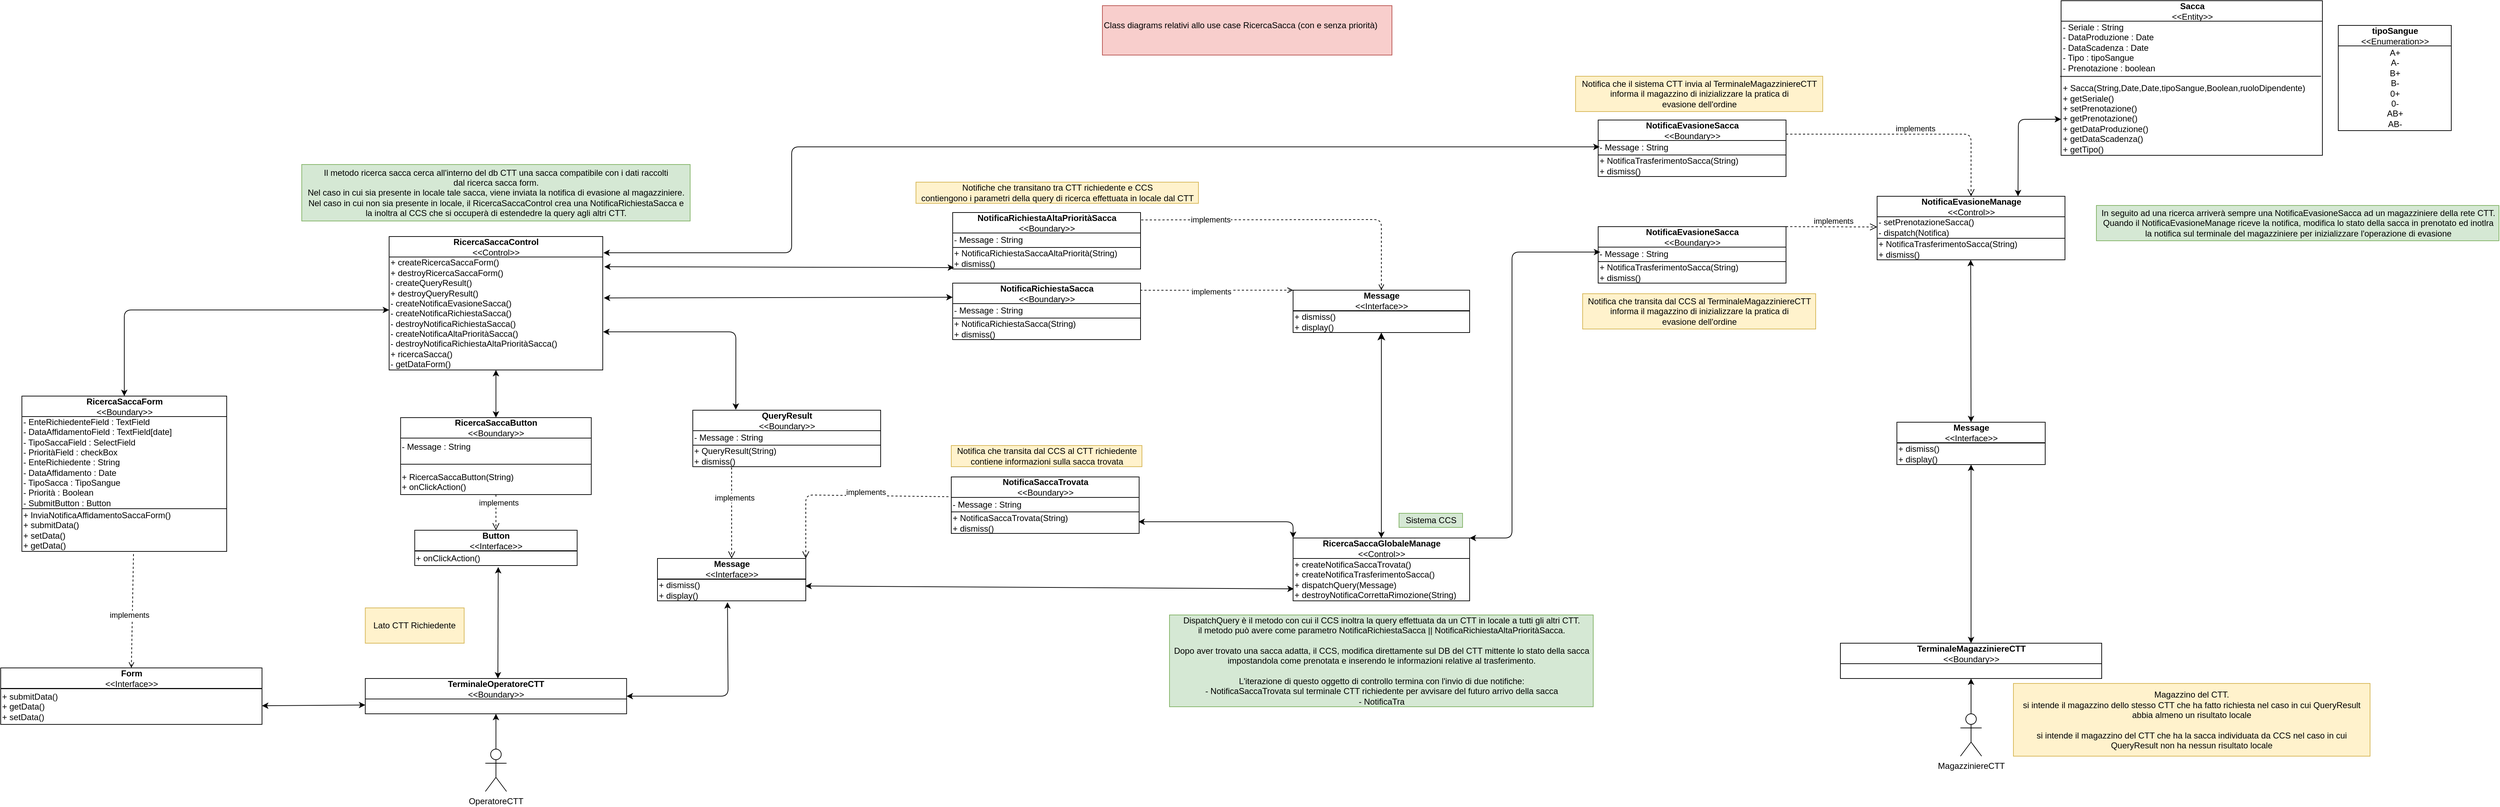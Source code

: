 <mxfile version="14.5.1" type="device"><diagram id="e_dbXlc_lvqXinsL1917" name="Page-1"><mxGraphModel dx="2012" dy="-451" grid="1" gridSize="10" guides="1" tooltips="1" connect="1" arrows="1" fold="1" page="1" pageScale="1" pageWidth="827" pageHeight="1169" math="0" shadow="0"><root><mxCell id="0"/><mxCell id="1" parent="0"/><mxCell id="uByaKe2yQN0I9bb7fZpA-125" value="RicercaSaccaForm&lt;br&gt;&lt;span style=&quot;font-weight: 400&quot;&gt;&amp;lt;&amp;lt;Boundary&amp;gt;&amp;gt;&lt;/span&gt;" style="swimlane;fontStyle=1;align=center;verticalAlign=middle;childLayout=stackLayout;horizontal=1;startSize=29;horizontalStack=0;resizeParent=1;resizeParentMax=0;resizeLast=0;collapsible=0;marginBottom=0;html=1;" parent="1" vertex="1"><mxGeometry x="-190" y="1753" width="290" height="220" as="geometry"/></mxCell><mxCell id="uByaKe2yQN0I9bb7fZpA-126" value="&lt;span&gt;- EnteRichiedenteField : TextField&lt;/span&gt;&lt;br&gt;&lt;div&gt;- DataAffidamentoField : TextField[date]&lt;/div&gt;&lt;div&gt;- TipoSaccaField : SelectField&lt;br&gt;&lt;/div&gt;&lt;div&gt;- PrioritàField : checkBox&lt;/div&gt;&lt;div&gt;- EnteRichiedente : String&lt;br&gt;&lt;div&gt;- DataAffidamento : Date&lt;/div&gt;&lt;div&gt;- TipoSacca : TipoSangue&lt;/div&gt;&lt;/div&gt;&lt;div&gt;- Priorità : Boolean&lt;/div&gt;&lt;div&gt;- SubmitButton : Button&lt;/div&gt;" style="text;html=1;align=left;verticalAlign=middle;resizable=0;points=[];autosize=1;" parent="uByaKe2yQN0I9bb7fZpA-125" vertex="1"><mxGeometry y="29" width="290" height="130" as="geometry"/></mxCell><mxCell id="uByaKe2yQN0I9bb7fZpA-127" value="" style="line;strokeWidth=1;fillColor=none;align=left;verticalAlign=middle;spacingTop=-1;spacingLeft=3;spacingRight=3;rotatable=0;labelPosition=right;points=[];portConstraint=eastwest;" parent="uByaKe2yQN0I9bb7fZpA-125" vertex="1"><mxGeometry y="159" width="290" height="1" as="geometry"/></mxCell><mxCell id="uByaKe2yQN0I9bb7fZpA-128" value="&lt;div&gt;+&amp;nbsp;&lt;span style=&quot;text-align: center&quot;&gt;InviaNotificaAffidamentoSaccaForm(&lt;/span&gt;&lt;span&gt;)&lt;/span&gt;&lt;/div&gt;&lt;div&gt;&lt;span&gt;+ submitData()&lt;/span&gt;&lt;/div&gt;&lt;div&gt;&lt;span&gt;+ setData()&lt;/span&gt;&lt;/div&gt;&lt;div&gt;&lt;span&gt;+ getData()&lt;/span&gt;&lt;/div&gt;" style="text;html=1;align=left;verticalAlign=middle;resizable=0;points=[];autosize=1;" parent="uByaKe2yQN0I9bb7fZpA-125" vertex="1"><mxGeometry y="160" width="290" height="60" as="geometry"/></mxCell><mxCell id="uByaKe2yQN0I9bb7fZpA-129" value="TerminaleOperatoreCTT&lt;br&gt;&lt;span style=&quot;font-weight: 400&quot;&gt;&amp;lt;&amp;lt;Boundary&amp;gt;&amp;gt;&lt;/span&gt;" style="swimlane;fontStyle=1;align=center;verticalAlign=middle;childLayout=stackLayout;horizontal=1;startSize=29;horizontalStack=0;resizeParent=1;resizeParentMax=0;resizeLast=0;collapsible=0;marginBottom=0;html=1;" parent="1" vertex="1"><mxGeometry x="296.25" y="2153" width="370" height="50" as="geometry"/></mxCell><mxCell id="uByaKe2yQN0I9bb7fZpA-130" value="NotificaRichiestaSacca&lt;br&gt;&lt;span style=&quot;font-weight: 400&quot;&gt;&amp;lt;&amp;lt;Boundary&amp;gt;&amp;gt;&lt;/span&gt;" style="swimlane;fontStyle=1;align=center;verticalAlign=middle;childLayout=stackLayout;horizontal=1;startSize=29;horizontalStack=0;resizeParent=1;resizeParentMax=0;resizeLast=0;collapsible=0;marginBottom=0;html=1;" parent="1" vertex="1"><mxGeometry x="1128" y="1593" width="266" height="80" as="geometry"/></mxCell><mxCell id="uByaKe2yQN0I9bb7fZpA-131" value="- Message : String" style="text;html=1;align=left;verticalAlign=middle;resizable=0;points=[];autosize=1;" parent="uByaKe2yQN0I9bb7fZpA-130" vertex="1"><mxGeometry y="29" width="266" height="20" as="geometry"/></mxCell><mxCell id="uByaKe2yQN0I9bb7fZpA-132" value="" style="line;strokeWidth=1;fillColor=none;align=left;verticalAlign=middle;spacingTop=-1;spacingLeft=3;spacingRight=3;rotatable=0;labelPosition=right;points=[];portConstraint=eastwest;" parent="uByaKe2yQN0I9bb7fZpA-130" vertex="1"><mxGeometry y="49" width="266" height="1" as="geometry"/></mxCell><mxCell id="uByaKe2yQN0I9bb7fZpA-133" value="+ NotificaRichiestaSacca(String)&lt;br&gt;+ dismiss()" style="text;html=1;align=left;verticalAlign=middle;resizable=0;points=[];autosize=1;" parent="uByaKe2yQN0I9bb7fZpA-130" vertex="1"><mxGeometry y="50" width="266" height="30" as="geometry"/></mxCell><mxCell id="uByaKe2yQN0I9bb7fZpA-134" style="edgeStyle=orthogonalEdgeStyle;rounded=0;orthogonalLoop=1;jettySize=auto;html=1;entryX=0.5;entryY=1;entryDx=0;entryDy=0;" parent="1" source="uByaKe2yQN0I9bb7fZpA-152" target="uByaKe2yQN0I9bb7fZpA-129" edge="1"><mxGeometry relative="1" as="geometry"><mxPoint x="815.0" y="2052" as="sourcePoint"/><mxPoint x="815" y="2102" as="targetPoint"/></mxGeometry></mxCell><mxCell id="uByaKe2yQN0I9bb7fZpA-136" value="" style="endArrow=classic;html=1;startArrow=classic;startFill=1;entryX=0.5;entryY=0;entryDx=0;entryDy=0;" parent="1" target="uByaKe2yQN0I9bb7fZpA-125" edge="1"><mxGeometry width="50" height="50" relative="1" as="geometry"><mxPoint x="330" y="1631" as="sourcePoint"/><mxPoint x="-355" y="1766" as="targetPoint"/><Array as="points"><mxPoint x="-45" y="1631"/></Array></mxGeometry></mxCell><mxCell id="uByaKe2yQN0I9bb7fZpA-137" value="" style="endArrow=classic;startArrow=classic;html=1;entryX=0.514;entryY=1.107;entryDx=0;entryDy=0;entryPerimeter=0;" parent="1" target="uByaKe2yQN0I9bb7fZpA-141" edge="1"><mxGeometry width="50" height="50" relative="1" as="geometry"><mxPoint x="484" y="2153" as="sourcePoint"/><mxPoint x="1180" y="1782" as="targetPoint"/></mxGeometry></mxCell><mxCell id="uByaKe2yQN0I9bb7fZpA-138" value="" style="endArrow=classic;startArrow=classic;html=1;exitX=0;exitY=0.75;exitDx=0;exitDy=0;" parent="1" source="uByaKe2yQN0I9bb7fZpA-129" target="uByaKe2yQN0I9bb7fZpA-144" edge="1"><mxGeometry width="50" height="50" relative="1" as="geometry"><mxPoint x="284" y="2178.41" as="sourcePoint"/><mxPoint x="164" y="2177.41" as="targetPoint"/></mxGeometry></mxCell><mxCell id="uByaKe2yQN0I9bb7fZpA-139" value="Button&lt;br&gt;&lt;span style=&quot;font-weight: 400&quot;&gt;&amp;lt;&amp;lt;Interface&amp;gt;&amp;gt;&lt;/span&gt;" style="swimlane;fontStyle=1;align=center;verticalAlign=middle;childLayout=stackLayout;horizontal=1;startSize=29;horizontalStack=0;resizeParent=1;resizeParentMax=0;resizeLast=0;collapsible=0;marginBottom=0;html=1;" parent="1" vertex="1"><mxGeometry x="366.25" y="1943" width="230" height="50" as="geometry"/></mxCell><mxCell id="uByaKe2yQN0I9bb7fZpA-140" value="" style="line;strokeWidth=1;fillColor=none;align=left;verticalAlign=middle;spacingTop=-1;spacingLeft=3;spacingRight=3;rotatable=0;labelPosition=right;points=[];portConstraint=eastwest;" parent="uByaKe2yQN0I9bb7fZpA-139" vertex="1"><mxGeometry y="29" width="230" height="1" as="geometry"/></mxCell><mxCell id="uByaKe2yQN0I9bb7fZpA-141" value="+ onClickAction()" style="text;html=1;align=left;verticalAlign=middle;resizable=0;points=[];autosize=1;" parent="uByaKe2yQN0I9bb7fZpA-139" vertex="1"><mxGeometry y="30" width="230" height="20" as="geometry"/></mxCell><mxCell id="uByaKe2yQN0I9bb7fZpA-142" value="Form&lt;br&gt;&lt;span style=&quot;font-weight: 400&quot;&gt;&amp;lt;&amp;lt;Interface&amp;gt;&amp;gt;&lt;/span&gt;" style="swimlane;fontStyle=1;align=center;verticalAlign=middle;childLayout=stackLayout;horizontal=1;startSize=29;horizontalStack=0;resizeParent=1;resizeParentMax=0;resizeLast=0;collapsible=0;marginBottom=0;html=1;" parent="1" vertex="1"><mxGeometry x="-220" y="2138" width="370" height="80" as="geometry"/></mxCell><mxCell id="uByaKe2yQN0I9bb7fZpA-143" value="" style="line;strokeWidth=1;fillColor=none;align=left;verticalAlign=middle;spacingTop=-1;spacingLeft=3;spacingRight=3;rotatable=0;labelPosition=right;points=[];portConstraint=eastwest;" parent="uByaKe2yQN0I9bb7fZpA-142" vertex="1"><mxGeometry y="29" width="370" height="1" as="geometry"/></mxCell><mxCell id="uByaKe2yQN0I9bb7fZpA-144" value="+ submitData()&lt;br&gt;+ getData()&lt;br&gt;+ setData()" style="text;html=1;align=left;verticalAlign=middle;resizable=0;points=[];autosize=1;" parent="uByaKe2yQN0I9bb7fZpA-142" vertex="1"><mxGeometry y="30" width="370" height="50" as="geometry"/></mxCell><mxCell id="uByaKe2yQN0I9bb7fZpA-145" value="implements" style="html=1;verticalAlign=bottom;endArrow=none;dashed=1;endSize=8;exitX=0.5;exitY=0;exitDx=0;exitDy=0;entryX=0.545;entryY=1.038;entryDx=0;entryDy=0;entryPerimeter=0;endFill=0;startArrow=open;startFill=0;" parent="1" source="uByaKe2yQN0I9bb7fZpA-142" target="uByaKe2yQN0I9bb7fZpA-128" edge="1"><mxGeometry x="-0.198" y="4" relative="1" as="geometry"><mxPoint x="307.6" y="1812" as="sourcePoint"/><mxPoint x="290" y="1709.5" as="targetPoint"/><mxPoint as="offset"/></mxGeometry></mxCell><mxCell id="uByaKe2yQN0I9bb7fZpA-146" value="Class diagrams relativi allo use case RicercaSacca (con e senza priorità)&lt;br&gt;&amp;nbsp;" style="text;html=1;strokeColor=#b85450;fillColor=#f8cecc;align=left;verticalAlign=middle;whiteSpace=wrap;rounded=0;" parent="1" vertex="1"><mxGeometry x="1340" y="1200" width="410" height="70" as="geometry"/></mxCell><mxCell id="uByaKe2yQN0I9bb7fZpA-152" value="OperatoreCTT" style="shape=umlActor;verticalLabelPosition=bottom;verticalAlign=top;html=1;outlineConnect=0;" parent="1" vertex="1"><mxGeometry x="466.25" y="2253" width="30" height="60" as="geometry"/></mxCell><mxCell id="uByaKe2yQN0I9bb7fZpA-156" value="RicercaSaccaControl&lt;br&gt;&lt;span style=&quot;font-weight: 400&quot;&gt;&amp;lt;&amp;lt;Control&amp;gt;&amp;gt;&lt;/span&gt;" style="swimlane;fontStyle=1;align=center;verticalAlign=middle;childLayout=stackLayout;horizontal=1;startSize=29;horizontalStack=0;resizeParent=1;resizeParentMax=0;resizeLast=0;collapsible=0;marginBottom=0;html=1;" parent="1" vertex="1"><mxGeometry x="330" y="1527" width="302.5" height="189" as="geometry"/></mxCell><mxCell id="uByaKe2yQN0I9bb7fZpA-157" value="+ createRicercaSaccaForm()&lt;br&gt;+ destroyRicercaSaccaForm()&lt;br&gt;- createQueryResult()&lt;br&gt;+ destroyQueryResult()&lt;br&gt;- createNotificaEvasioneSacca()&lt;br&gt;- createNotificaRichiestaSacca()&lt;br&gt;- destroyNotificaRichiestaSacca()&lt;br&gt;- createNotificaAltaPrioritàSacca()&lt;br&gt;- destroyNotificaRichiestaAltaPrioritàSacca()&lt;br&gt;+ ricercaSacca()&lt;br&gt;- getDataForm()" style="text;html=1;align=left;verticalAlign=middle;resizable=0;points=[];autosize=1;" parent="uByaKe2yQN0I9bb7fZpA-156" vertex="1"><mxGeometry y="29" width="302.5" height="160" as="geometry"/></mxCell><mxCell id="uByaKe2yQN0I9bb7fZpA-158" value="" style="endArrow=classic;html=1;startArrow=classic;startFill=1;entryX=0;entryY=0.25;entryDx=0;entryDy=0;" parent="1" target="uByaKe2yQN0I9bb7fZpA-130" edge="1"><mxGeometry width="50" height="50" relative="1" as="geometry"><mxPoint x="634" y="1614" as="sourcePoint"/><mxPoint x="1300" y="1558" as="targetPoint"/><Array as="points"/></mxGeometry></mxCell><mxCell id="uByaKe2yQN0I9bb7fZpA-160" value="RicercaSaccaGlobaleManage&lt;br&gt;&lt;span style=&quot;font-weight: 400&quot;&gt;&amp;lt;&amp;lt;Control&amp;gt;&amp;gt;&lt;/span&gt;" style="swimlane;fontStyle=1;align=center;verticalAlign=middle;childLayout=stackLayout;horizontal=1;startSize=29;horizontalStack=0;resizeParent=1;resizeParentMax=0;resizeLast=0;collapsible=0;marginBottom=0;html=1;" parent="1" vertex="1"><mxGeometry x="1610" y="1954" width="250" height="89" as="geometry"/></mxCell><mxCell id="uByaKe2yQN0I9bb7fZpA-161" value="+ createNotificaSaccaTrovata()&lt;br&gt;+ createNotificaTrasferimentoSacca()&lt;br&gt;+ dispatchQuery(Message)&lt;br&gt;+ destroyNotificaCorrettaRimozione(String)" style="text;html=1;align=left;verticalAlign=middle;resizable=0;points=[];autosize=1;" parent="uByaKe2yQN0I9bb7fZpA-160" vertex="1"><mxGeometry y="29" width="250" height="60" as="geometry"/></mxCell><mxCell id="uByaKe2yQN0I9bb7fZpA-166" value="TerminaleMagazziniereCTT&lt;br&gt;&lt;span style=&quot;font-weight: 400&quot;&gt;&amp;lt;&amp;lt;Boundary&amp;gt;&amp;gt;&lt;/span&gt;" style="swimlane;fontStyle=1;align=center;verticalAlign=middle;childLayout=stackLayout;horizontal=1;startSize=29;horizontalStack=0;resizeParent=1;resizeParentMax=0;resizeLast=0;collapsible=0;marginBottom=0;html=1;" parent="1" vertex="1"><mxGeometry x="2385" y="2103" width="370" height="50" as="geometry"/></mxCell><mxCell id="uByaKe2yQN0I9bb7fZpA-167" style="edgeStyle=orthogonalEdgeStyle;rounded=0;orthogonalLoop=1;jettySize=auto;html=1;entryX=0.5;entryY=1;entryDx=0;entryDy=0;" parent="1" source="uByaKe2yQN0I9bb7fZpA-178" target="uByaKe2yQN0I9bb7fZpA-166" edge="1"><mxGeometry relative="1" as="geometry"><mxPoint x="2910.0" y="2002" as="sourcePoint"/><mxPoint x="2910" y="2052" as="targetPoint"/></mxGeometry></mxCell><mxCell id="uByaKe2yQN0I9bb7fZpA-178" value="MagazziniereCTT" style="shape=umlActor;verticalLabelPosition=bottom;verticalAlign=top;html=1;outlineConnect=0;" parent="1" vertex="1"><mxGeometry x="2555" y="2203" width="30" height="60" as="geometry"/></mxCell><mxCell id="uByaKe2yQN0I9bb7fZpA-185" value="Message&lt;br&gt;&lt;span style=&quot;font-weight: 400&quot;&gt;&amp;lt;&amp;lt;Interface&amp;gt;&amp;gt;&lt;/span&gt;" style="swimlane;fontStyle=1;align=center;verticalAlign=middle;childLayout=stackLayout;horizontal=1;startSize=29;horizontalStack=0;resizeParent=1;resizeParentMax=0;resizeLast=0;collapsible=0;marginBottom=0;html=1;" parent="1" vertex="1"><mxGeometry x="1610" y="1603" width="250" height="60" as="geometry"/></mxCell><mxCell id="uByaKe2yQN0I9bb7fZpA-186" value="" style="line;strokeWidth=1;fillColor=none;align=left;verticalAlign=middle;spacingTop=-1;spacingLeft=3;spacingRight=3;rotatable=0;labelPosition=right;points=[];portConstraint=eastwest;" parent="uByaKe2yQN0I9bb7fZpA-185" vertex="1"><mxGeometry y="29" width="250" height="1" as="geometry"/></mxCell><mxCell id="uByaKe2yQN0I9bb7fZpA-187" value="+ dismiss()&lt;br&gt;+ display()" style="text;html=1;align=left;verticalAlign=middle;resizable=0;points=[];autosize=1;" parent="uByaKe2yQN0I9bb7fZpA-185" vertex="1"><mxGeometry y="30" width="250" height="30" as="geometry"/></mxCell><mxCell id="uByaKe2yQN0I9bb7fZpA-194" value="Lato CTT Richiedente" style="text;html=1;strokeColor=#d6b656;fillColor=#fff2cc;align=center;verticalAlign=middle;whiteSpace=wrap;rounded=0;" parent="1" vertex="1"><mxGeometry x="296.25" y="2053" width="140" height="50" as="geometry"/></mxCell><mxCell id="uByaKe2yQN0I9bb7fZpA-195" value="Magazzino del CTT.&lt;br&gt;si intende il magazzino dello stesso CTT che ha fatto richiesta nel caso in cui QueryResult abbia almeno un risultato locale&lt;br&gt;&lt;br&gt;si intende il magazzino del CTT che ha la sacca individuata da CCS nel caso in cui QueryResult non ha nessun risultato locale" style="text;html=1;strokeColor=#d6b656;fillColor=#fff2cc;align=center;verticalAlign=middle;whiteSpace=wrap;rounded=0;" parent="1" vertex="1"><mxGeometry x="2630" y="2160" width="505" height="103" as="geometry"/></mxCell><mxCell id="uByaKe2yQN0I9bb7fZpA-196" value="Notifiche che transitano tra CTT richiedente e CCS&lt;br&gt;contiengono i parametri della query di ricerca effettuata in locale dal CTT" style="text;html=1;align=center;verticalAlign=middle;resizable=0;points=[];autosize=1;fillColor=#fff2cc;strokeColor=#d6b656;" parent="1" vertex="1"><mxGeometry x="1076" y="1450" width="400" height="30" as="geometry"/></mxCell><mxCell id="uByaKe2yQN0I9bb7fZpA-197" value="" style="endArrow=open;startArrow=none;html=1;entryX=0;entryY=0;entryDx=0;entryDy=0;dashed=1;endFill=0;startFill=0;exitX=0.998;exitY=0.127;exitDx=0;exitDy=0;exitPerimeter=0;" parent="1" source="uByaKe2yQN0I9bb7fZpA-130" target="uByaKe2yQN0I9bb7fZpA-185" edge="1"><mxGeometry width="50" height="50" relative="1" as="geometry"><mxPoint x="1398" y="1603" as="sourcePoint"/><mxPoint x="1850" y="1833" as="targetPoint"/></mxGeometry></mxCell><mxCell id="uByaKe2yQN0I9bb7fZpA-198" value="implements" style="edgeLabel;html=1;align=center;verticalAlign=middle;resizable=0;points=[];" parent="uByaKe2yQN0I9bb7fZpA-197" vertex="1" connectable="0"><mxGeometry x="-0.077" y="-2" relative="1" as="geometry"><mxPoint as="offset"/></mxGeometry></mxCell><mxCell id="uByaKe2yQN0I9bb7fZpA-199" value="NotificaSaccaTrovata&lt;br&gt;&lt;span style=&quot;font-weight: 400&quot;&gt;&amp;lt;&amp;lt;Boundary&amp;gt;&amp;gt;&lt;/span&gt;" style="swimlane;fontStyle=1;align=center;verticalAlign=middle;childLayout=stackLayout;horizontal=1;startSize=29;horizontalStack=0;resizeParent=1;resizeParentMax=0;resizeLast=0;collapsible=0;marginBottom=0;html=1;" parent="1" vertex="1"><mxGeometry x="1126" y="1867.5" width="266" height="80" as="geometry"/></mxCell><mxCell id="uByaKe2yQN0I9bb7fZpA-200" value="- Message : String" style="text;html=1;align=left;verticalAlign=middle;resizable=0;points=[];autosize=1;" parent="uByaKe2yQN0I9bb7fZpA-199" vertex="1"><mxGeometry y="29" width="266" height="20" as="geometry"/></mxCell><mxCell id="uByaKe2yQN0I9bb7fZpA-201" value="" style="line;strokeWidth=1;fillColor=none;align=left;verticalAlign=middle;spacingTop=-1;spacingLeft=3;spacingRight=3;rotatable=0;labelPosition=right;points=[];portConstraint=eastwest;" parent="uByaKe2yQN0I9bb7fZpA-199" vertex="1"><mxGeometry y="49" width="266" height="1" as="geometry"/></mxCell><mxCell id="uByaKe2yQN0I9bb7fZpA-202" value="+ NotificaSaccaTrovata(String)&lt;br&gt;+ dismiss()" style="text;html=1;align=left;verticalAlign=middle;resizable=0;points=[];autosize=1;" parent="uByaKe2yQN0I9bb7fZpA-199" vertex="1"><mxGeometry y="50" width="266" height="30" as="geometry"/></mxCell><mxCell id="uByaKe2yQN0I9bb7fZpA-203" value="Message&lt;br&gt;&lt;span style=&quot;font-weight: 400&quot;&gt;&amp;lt;&amp;lt;Interface&amp;gt;&amp;gt;&lt;/span&gt;" style="swimlane;fontStyle=1;align=center;verticalAlign=middle;childLayout=stackLayout;horizontal=1;startSize=29;horizontalStack=0;resizeParent=1;resizeParentMax=0;resizeLast=0;collapsible=0;marginBottom=0;html=1;" parent="1" vertex="1"><mxGeometry x="710" y="1983" width="210" height="60" as="geometry"/></mxCell><mxCell id="uByaKe2yQN0I9bb7fZpA-204" value="" style="line;strokeWidth=1;fillColor=none;align=left;verticalAlign=middle;spacingTop=-1;spacingLeft=3;spacingRight=3;rotatable=0;labelPosition=right;points=[];portConstraint=eastwest;" parent="uByaKe2yQN0I9bb7fZpA-203" vertex="1"><mxGeometry y="29" width="210" height="1" as="geometry"/></mxCell><mxCell id="uByaKe2yQN0I9bb7fZpA-205" value="+ dismiss()&lt;br&gt;+ display()" style="text;html=1;align=left;verticalAlign=middle;resizable=0;points=[];autosize=1;" parent="uByaKe2yQN0I9bb7fZpA-203" vertex="1"><mxGeometry y="30" width="210" height="30" as="geometry"/></mxCell><mxCell id="uByaKe2yQN0I9bb7fZpA-206" value="" style="endArrow=classic;startArrow=classic;html=1;entryX=0.472;entryY=1.067;entryDx=0;entryDy=0;exitX=1;exitY=0.5;exitDx=0;exitDy=0;entryPerimeter=0;" parent="1" source="uByaKe2yQN0I9bb7fZpA-129" target="uByaKe2yQN0I9bb7fZpA-205" edge="1"><mxGeometry width="50" height="50" relative="1" as="geometry"><mxPoint x="710.59" y="2176.2" as="sourcePoint"/><mxPoint x="710.0" y="2027" as="targetPoint"/><Array as="points"><mxPoint x="810" y="2178"/></Array></mxGeometry></mxCell><mxCell id="uByaKe2yQN0I9bb7fZpA-208" value="implements" style="html=1;verticalAlign=bottom;endArrow=open;dashed=1;endSize=8;exitX=-0.015;exitY=-0.05;exitDx=0;exitDy=0;exitPerimeter=0;entryX=1;entryY=0;entryDx=0;entryDy=0;" parent="1" source="uByaKe2yQN0I9bb7fZpA-200" target="uByaKe2yQN0I9bb7fZpA-203" edge="1"><mxGeometry x="-0.198" y="4" relative="1" as="geometry"><mxPoint x="812.14" y="1883.12" as="sourcePoint"/><mxPoint x="809.997" y="1983" as="targetPoint"/><mxPoint as="offset"/><Array as="points"><mxPoint x="920" y="1893"/></Array></mxGeometry></mxCell><mxCell id="uByaKe2yQN0I9bb7fZpA-209" value="implements" style="html=1;verticalAlign=bottom;endArrow=open;dashed=1;endSize=8;endFill=0;startArrow=none;startFill=0;exitX=1;exitY=0;exitDx=0;exitDy=0;" parent="1" source="uByaKe2yQN0I9bb7fZpA-268" target="arf849KEZ6TDRP6MJELR-2" edge="1"><mxGeometry x="0.045" relative="1" as="geometry"><mxPoint x="2650" y="1920.04" as="sourcePoint"/><mxPoint x="2120" y="1603" as="targetPoint"/><mxPoint y="1" as="offset"/><Array as="points"/></mxGeometry></mxCell><mxCell id="uByaKe2yQN0I9bb7fZpA-210" value="" style="html=1;verticalAlign=bottom;endArrow=classic;endSize=8;endFill=1;startArrow=classic;startFill=1;strokeWidth=1;exitX=0.5;exitY=0;exitDx=0;exitDy=0;" parent="1" source="uByaKe2yQN0I9bb7fZpA-160" target="uByaKe2yQN0I9bb7fZpA-187" edge="1"><mxGeometry x="-0.198" y="4" relative="1" as="geometry"><mxPoint x="1715" y="1981" as="sourcePoint"/><mxPoint x="1637" y="1823" as="targetPoint"/><mxPoint as="offset"/><Array as="points"/></mxGeometry></mxCell><mxCell id="uByaKe2yQN0I9bb7fZpA-211" value="" style="endArrow=classic;startArrow=classic;html=1;entryX=0;entryY=0;entryDx=0;entryDy=0;" parent="1" target="uByaKe2yQN0I9bb7fZpA-160" edge="1"><mxGeometry width="50" height="50" relative="1" as="geometry"><mxPoint x="1391" y="1931" as="sourcePoint"/><mxPoint x="1867" y="1879" as="targetPoint"/><Array as="points"><mxPoint x="1610" y="1931"/></Array></mxGeometry></mxCell><mxCell id="uByaKe2yQN0I9bb7fZpA-212" value="Notifica che transita dal CCS al CTT richiedente&lt;br&gt;contiene informazioni sulla sacca trovata" style="text;html=1;align=center;verticalAlign=middle;resizable=0;points=[];autosize=1;fillColor=#fff2cc;strokeColor=#d6b656;" parent="1" vertex="1"><mxGeometry x="1126" y="1823" width="270" height="30" as="geometry"/></mxCell><mxCell id="uByaKe2yQN0I9bb7fZpA-213" value="" style="endArrow=classic;startArrow=classic;html=1;exitX=0.997;exitY=0.3;exitDx=0;exitDy=0;exitPerimeter=0;entryX=0.004;entryY=0.717;entryDx=0;entryDy=0;entryPerimeter=0;" parent="1" source="uByaKe2yQN0I9bb7fZpA-205" target="uByaKe2yQN0I9bb7fZpA-161" edge="1"><mxGeometry width="50" height="50" relative="1" as="geometry"><mxPoint x="1360" y="1963" as="sourcePoint"/><mxPoint x="1487" y="2024" as="targetPoint"/></mxGeometry></mxCell><mxCell id="uByaKe2yQN0I9bb7fZpA-214" value="" style="endArrow=classic;startArrow=classic;html=1;exitX=0.5;exitY=0;exitDx=0;exitDy=0;" parent="1" source="uByaKe2yQN0I9bb7fZpA-166" target="uByaKe2yQN0I9bb7fZpA-278" edge="1"><mxGeometry width="50" height="50" relative="1" as="geometry"><mxPoint x="2685" y="1944" as="sourcePoint"/><mxPoint x="2569.62" y="1943.6" as="targetPoint"/></mxGeometry></mxCell><mxCell id="uByaKe2yQN0I9bb7fZpA-218" value="RicercaSaccaButton&lt;br&gt;&lt;span style=&quot;font-weight: 400&quot;&gt;&amp;lt;&amp;lt;Boundary&amp;gt;&amp;gt;&lt;/span&gt;" style="swimlane;fontStyle=1;align=center;verticalAlign=middle;childLayout=stackLayout;horizontal=1;startSize=29;horizontalStack=0;resizeParent=1;resizeParentMax=0;resizeLast=0;collapsible=0;marginBottom=0;html=1;" parent="1" vertex="1"><mxGeometry x="346.25" y="1783.5" width="270" height="109" as="geometry"/></mxCell><mxCell id="uByaKe2yQN0I9bb7fZpA-219" value="- Message : String&lt;br&gt;&lt;br&gt;&lt;br&gt;+ RicercaSaccaButton(String)&lt;br&gt;+ onClickAction()" style="text;html=1;align=left;verticalAlign=middle;resizable=0;points=[];autosize=1;" parent="uByaKe2yQN0I9bb7fZpA-218" vertex="1"><mxGeometry y="29" width="270" height="80" as="geometry"/></mxCell><mxCell id="uByaKe2yQN0I9bb7fZpA-220" value="" style="endArrow=none;html=1;" parent="uByaKe2yQN0I9bb7fZpA-218" edge="1"><mxGeometry width="50" height="50" relative="1" as="geometry"><mxPoint y="66" as="sourcePoint"/><mxPoint x="270" y="66" as="targetPoint"/></mxGeometry></mxCell><mxCell id="uByaKe2yQN0I9bb7fZpA-221" value="implements" style="html=1;verticalAlign=bottom;endArrow=open;dashed=1;endSize=8;entryX=0.5;entryY=0;entryDx=0;entryDy=0;" parent="1" source="uByaKe2yQN0I9bb7fZpA-219" target="uByaKe2yQN0I9bb7fZpA-139" edge="1"><mxGeometry x="-0.198" y="4" relative="1" as="geometry"><mxPoint x="274.78" y="1878.62" as="sourcePoint"/><mxPoint x="430.246" y="1953" as="targetPoint"/><mxPoint as="offset"/></mxGeometry></mxCell><mxCell id="uByaKe2yQN0I9bb7fZpA-222" value="" style="endArrow=classic;html=1;entryX=0.5;entryY=0;entryDx=0;entryDy=0;startArrow=classic;startFill=1;" parent="1" source="uByaKe2yQN0I9bb7fZpA-157" target="uByaKe2yQN0I9bb7fZpA-218" edge="1"><mxGeometry width="50" height="50" relative="1" as="geometry"><mxPoint x="447.214" y="1612" as="sourcePoint"/><mxPoint x="338.5" y="1768.5" as="targetPoint"/><Array as="points"/></mxGeometry></mxCell><mxCell id="uByaKe2yQN0I9bb7fZpA-224" value="QueryResult&lt;br&gt;&lt;span style=&quot;font-weight: 400&quot;&gt;&amp;lt;&amp;lt;Boundary&amp;gt;&amp;gt;&lt;/span&gt;" style="swimlane;fontStyle=1;align=center;verticalAlign=middle;childLayout=stackLayout;horizontal=1;startSize=29;horizontalStack=0;resizeParent=1;resizeParentMax=0;resizeLast=0;collapsible=0;marginBottom=0;html=1;" parent="1" vertex="1"><mxGeometry x="760" y="1773" width="266" height="80" as="geometry"/></mxCell><mxCell id="uByaKe2yQN0I9bb7fZpA-225" value="- Message : String" style="text;html=1;align=left;verticalAlign=middle;resizable=0;points=[];autosize=1;" parent="uByaKe2yQN0I9bb7fZpA-224" vertex="1"><mxGeometry y="29" width="266" height="20" as="geometry"/></mxCell><mxCell id="uByaKe2yQN0I9bb7fZpA-226" value="" style="line;strokeWidth=1;fillColor=none;align=left;verticalAlign=middle;spacingTop=-1;spacingLeft=3;spacingRight=3;rotatable=0;labelPosition=right;points=[];portConstraint=eastwest;" parent="uByaKe2yQN0I9bb7fZpA-224" vertex="1"><mxGeometry y="49" width="266" height="1" as="geometry"/></mxCell><mxCell id="uByaKe2yQN0I9bb7fZpA-227" value="+ QueryResult(String)&lt;br&gt;+ dismiss()" style="text;html=1;align=left;verticalAlign=middle;resizable=0;points=[];autosize=1;" parent="uByaKe2yQN0I9bb7fZpA-224" vertex="1"><mxGeometry y="50" width="266" height="30" as="geometry"/></mxCell><mxCell id="uByaKe2yQN0I9bb7fZpA-228" value="implements" style="html=1;verticalAlign=bottom;endArrow=open;dashed=1;endSize=8;entryX=0.5;entryY=0;entryDx=0;entryDy=0;" parent="1" target="uByaKe2yQN0I9bb7fZpA-203" edge="1"><mxGeometry x="-0.198" y="4" relative="1" as="geometry"><mxPoint x="815" y="1854" as="sourcePoint"/><mxPoint x="815" y="1977" as="targetPoint"/><mxPoint as="offset"/><Array as="points"/></mxGeometry></mxCell><mxCell id="uByaKe2yQN0I9bb7fZpA-229" value="" style="endArrow=classic;html=1;entryX=0.229;entryY=-0.008;entryDx=0;entryDy=0;startArrow=classic;startFill=1;entryPerimeter=0;" parent="1" target="uByaKe2yQN0I9bb7fZpA-224" edge="1"><mxGeometry width="50" height="50" relative="1" as="geometry"><mxPoint x="633" y="1662" as="sourcePoint"/><mxPoint x="754.06" y="1715.5" as="targetPoint"/><Array as="points"><mxPoint x="821" y="1662"/></Array></mxGeometry></mxCell><mxCell id="uByaKe2yQN0I9bb7fZpA-234" value="DispatchQuery è il metodo con cui il CCS inoltra la query effettuata da un CTT in locale a tutti gli altri CTT.&lt;br&gt;il metodo può avere come parametro NotificaRichiestaSacca || NotificaRichiestaAltaPrioritàSacca.&lt;br&gt;&lt;br&gt;Dopo aver trovato una sacca adatta, il CCS, modifica direttamente sul DB del CTT mittente lo stato della sacca&lt;br&gt;impostandola come prenotata e inserendo le informazioni relative al trasferimento.&lt;br&gt;&lt;br&gt;L'iterazione di questo oggetto di controllo termina con l'invio di due notifiche:&lt;br&gt;- NotificaSaccaTrovata sul terminale CTT richiedente per avvisare del futuro arrivo della sacca&lt;br&gt;- NotificaTra" style="text;html=1;align=center;verticalAlign=middle;resizable=0;points=[];autosize=1;fillColor=#d5e8d4;strokeColor=#82b366;" parent="1" vertex="1"><mxGeometry x="1435" y="2063" width="600" height="130" as="geometry"/></mxCell><mxCell id="uByaKe2yQN0I9bb7fZpA-235" value="Sistema CCS" style="text;html=1;align=center;verticalAlign=middle;resizable=0;points=[];autosize=1;fillColor=#d5e8d4;strokeColor=#82b366;" parent="1" vertex="1"><mxGeometry x="1760" y="1919" width="90" height="20" as="geometry"/></mxCell><mxCell id="uByaKe2yQN0I9bb7fZpA-247" value="NotificaRichiestaAltaPrioritàSacca&lt;br&gt;&lt;span style=&quot;font-weight: 400&quot;&gt;&amp;lt;&amp;lt;Boundary&amp;gt;&amp;gt;&lt;/span&gt;" style="swimlane;fontStyle=1;align=center;verticalAlign=middle;childLayout=stackLayout;horizontal=1;startSize=29;horizontalStack=0;resizeParent=1;resizeParentMax=0;resizeLast=0;collapsible=0;marginBottom=0;html=1;" parent="1" vertex="1"><mxGeometry x="1128" y="1493" width="266" height="80" as="geometry"/></mxCell><mxCell id="uByaKe2yQN0I9bb7fZpA-248" value="- Message : String" style="text;html=1;align=left;verticalAlign=middle;resizable=0;points=[];autosize=1;" parent="uByaKe2yQN0I9bb7fZpA-247" vertex="1"><mxGeometry y="29" width="266" height="20" as="geometry"/></mxCell><mxCell id="uByaKe2yQN0I9bb7fZpA-249" value="" style="line;strokeWidth=1;fillColor=none;align=left;verticalAlign=middle;spacingTop=-1;spacingLeft=3;spacingRight=3;rotatable=0;labelPosition=right;points=[];portConstraint=eastwest;" parent="uByaKe2yQN0I9bb7fZpA-247" vertex="1"><mxGeometry y="49" width="266" height="1" as="geometry"/></mxCell><mxCell id="uByaKe2yQN0I9bb7fZpA-250" value="+ NotificaRichiestaSaccaAltaPriorità(String)&lt;br&gt;+ dismiss()" style="text;html=1;align=left;verticalAlign=middle;resizable=0;points=[];autosize=1;" parent="uByaKe2yQN0I9bb7fZpA-247" vertex="1"><mxGeometry y="50" width="266" height="30" as="geometry"/></mxCell><mxCell id="uByaKe2yQN0I9bb7fZpA-263" value="" style="endArrow=open;startArrow=none;html=1;entryX=0.5;entryY=0;entryDx=0;entryDy=0;dashed=1;endFill=0;startFill=0;exitX=1.004;exitY=0.131;exitDx=0;exitDy=0;exitPerimeter=0;" parent="1" source="uByaKe2yQN0I9bb7fZpA-247" target="uByaKe2yQN0I9bb7fZpA-185" edge="1"><mxGeometry width="50" height="50" relative="1" as="geometry"><mxPoint x="1400" y="1504" as="sourcePoint"/><mxPoint x="1630.0" y="1503" as="targetPoint"/><Array as="points"><mxPoint x="1735" y="1503"/></Array></mxGeometry></mxCell><mxCell id="uByaKe2yQN0I9bb7fZpA-264" value="implements" style="edgeLabel;html=1;align=center;verticalAlign=middle;resizable=0;points=[];" parent="uByaKe2yQN0I9bb7fZpA-263" vertex="1" connectable="0"><mxGeometry x="-0.077" y="-2" relative="1" as="geometry"><mxPoint x="-105.1" y="-1.98" as="offset"/></mxGeometry></mxCell><mxCell id="uByaKe2yQN0I9bb7fZpA-266" value="" style="endArrow=classic;html=1;startArrow=classic;startFill=1;entryX=0.008;entryY=0.45;entryDx=0;entryDy=0;entryPerimeter=0;exitX=1.003;exitY=0.122;exitDx=0;exitDy=0;exitPerimeter=0;" parent="1" source="uByaKe2yQN0I9bb7fZpA-156" target="KdZ30rMTQwzlft_v6IN7-3" edge="1"><mxGeometry width="50" height="50" relative="1" as="geometry"><mxPoint x="634" y="1562" as="sourcePoint"/><mxPoint x="1128" y="1561" as="targetPoint"/><Array as="points"><mxPoint x="900" y="1550"/><mxPoint x="900" y="1400"/><mxPoint x="1930" y="1400"/></Array></mxGeometry></mxCell><mxCell id="uByaKe2yQN0I9bb7fZpA-268" value="NotificaEvasioneSacca&lt;br&gt;&lt;span style=&quot;font-weight: 400&quot;&gt;&amp;lt;&amp;lt;Boundary&amp;gt;&amp;gt;&lt;/span&gt;" style="swimlane;fontStyle=1;align=center;verticalAlign=middle;childLayout=stackLayout;horizontal=1;startSize=29;horizontalStack=0;resizeParent=1;resizeParentMax=0;resizeLast=0;collapsible=0;marginBottom=0;html=1;" parent="1" vertex="1"><mxGeometry x="2042" y="1513" width="266" height="80" as="geometry"/></mxCell><mxCell id="uByaKe2yQN0I9bb7fZpA-269" value="- Message : String" style="text;html=1;align=left;verticalAlign=middle;resizable=0;points=[];autosize=1;" parent="uByaKe2yQN0I9bb7fZpA-268" vertex="1"><mxGeometry y="29" width="266" height="20" as="geometry"/></mxCell><mxCell id="uByaKe2yQN0I9bb7fZpA-270" value="" style="line;strokeWidth=1;fillColor=none;align=left;verticalAlign=middle;spacingTop=-1;spacingLeft=3;spacingRight=3;rotatable=0;labelPosition=right;points=[];portConstraint=eastwest;" parent="uByaKe2yQN0I9bb7fZpA-268" vertex="1"><mxGeometry y="49" width="266" height="1" as="geometry"/></mxCell><mxCell id="uByaKe2yQN0I9bb7fZpA-271" value="+ NotificaTrasferimentoSacca(String)&lt;br&gt;+ dismiss()" style="text;html=1;align=left;verticalAlign=middle;resizable=0;points=[];autosize=1;" parent="uByaKe2yQN0I9bb7fZpA-268" vertex="1"><mxGeometry y="50" width="266" height="30" as="geometry"/></mxCell><mxCell id="uByaKe2yQN0I9bb7fZpA-274" value="" style="endArrow=classic;startArrow=classic;html=1;exitX=1;exitY=0;exitDx=0;exitDy=0;entryX=0.011;entryY=0.35;entryDx=0;entryDy=0;entryPerimeter=0;" parent="1" source="uByaKe2yQN0I9bb7fZpA-160" target="uByaKe2yQN0I9bb7fZpA-269" edge="1"><mxGeometry width="50" height="50" relative="1" as="geometry"><mxPoint x="2000.27" y="1962.5" as="sourcePoint"/><mxPoint x="2090.004" y="1898.67" as="targetPoint"/><Array as="points"><mxPoint x="1920" y="1954"/><mxPoint x="1920" y="1549"/></Array></mxGeometry></mxCell><mxCell id="uByaKe2yQN0I9bb7fZpA-275" value="Notifica che transita dal CCS al TerminaleMagazziniereCTT&lt;br&gt;informa il magazzino di inizializzare la pratica di&lt;br&gt;evasione dell'ordine" style="text;html=1;align=center;verticalAlign=middle;resizable=0;points=[];autosize=1;fillColor=#fff2cc;strokeColor=#d6b656;" parent="1" vertex="1"><mxGeometry x="2020" y="1608" width="330" height="50" as="geometry"/></mxCell><mxCell id="uByaKe2yQN0I9bb7fZpA-276" value="Message&lt;br&gt;&lt;span style=&quot;font-weight: 400&quot;&gt;&amp;lt;&amp;lt;Interface&amp;gt;&amp;gt;&lt;/span&gt;" style="swimlane;fontStyle=1;align=center;verticalAlign=middle;childLayout=stackLayout;horizontal=1;startSize=29;horizontalStack=0;resizeParent=1;resizeParentMax=0;resizeLast=0;collapsible=0;marginBottom=0;html=1;" parent="1" vertex="1"><mxGeometry x="2465" y="1790" width="210" height="60" as="geometry"/></mxCell><mxCell id="uByaKe2yQN0I9bb7fZpA-277" value="" style="line;strokeWidth=1;fillColor=none;align=left;verticalAlign=middle;spacingTop=-1;spacingLeft=3;spacingRight=3;rotatable=0;labelPosition=right;points=[];portConstraint=eastwest;" parent="uByaKe2yQN0I9bb7fZpA-276" vertex="1"><mxGeometry y="29" width="210" height="1" as="geometry"/></mxCell><mxCell id="uByaKe2yQN0I9bb7fZpA-278" value="+ dismiss()&lt;br&gt;+ display()" style="text;html=1;align=left;verticalAlign=middle;resizable=0;points=[];autosize=1;" parent="uByaKe2yQN0I9bb7fZpA-276" vertex="1"><mxGeometry y="30" width="210" height="30" as="geometry"/></mxCell><mxCell id="KdZ30rMTQwzlft_v6IN7-2" value="NotificaEvasioneSacca&lt;br&gt;&lt;span style=&quot;font-weight: 400&quot;&gt;&amp;lt;&amp;lt;Boundary&amp;gt;&amp;gt;&lt;/span&gt;" style="swimlane;fontStyle=1;align=center;verticalAlign=middle;childLayout=stackLayout;horizontal=1;startSize=29;horizontalStack=0;resizeParent=1;resizeParentMax=0;resizeLast=0;collapsible=0;marginBottom=0;html=1;" parent="1" vertex="1"><mxGeometry x="2042" y="1362" width="266" height="80" as="geometry"/></mxCell><mxCell id="KdZ30rMTQwzlft_v6IN7-3" value="- Message : String" style="text;html=1;align=left;verticalAlign=middle;resizable=0;points=[];autosize=1;" parent="KdZ30rMTQwzlft_v6IN7-2" vertex="1"><mxGeometry y="29" width="266" height="20" as="geometry"/></mxCell><mxCell id="KdZ30rMTQwzlft_v6IN7-4" value="" style="line;strokeWidth=1;fillColor=none;align=left;verticalAlign=middle;spacingTop=-1;spacingLeft=3;spacingRight=3;rotatable=0;labelPosition=right;points=[];portConstraint=eastwest;" parent="KdZ30rMTQwzlft_v6IN7-2" vertex="1"><mxGeometry y="49" width="266" height="1" as="geometry"/></mxCell><mxCell id="KdZ30rMTQwzlft_v6IN7-5" value="+ NotificaTrasferimentoSacca(String)&lt;br&gt;+ dismiss()" style="text;html=1;align=left;verticalAlign=middle;resizable=0;points=[];autosize=1;" parent="KdZ30rMTQwzlft_v6IN7-2" vertex="1"><mxGeometry y="50" width="266" height="30" as="geometry"/></mxCell><mxCell id="KdZ30rMTQwzlft_v6IN7-6" value="Notifica che il sistema CTT invia al TerminaleMagazziniereCTT&lt;br&gt;informa il magazzino di inizializzare la pratica di&lt;br&gt;evasione dell'ordine" style="text;html=1;align=center;verticalAlign=middle;resizable=0;points=[];autosize=1;fillColor=#fff2cc;strokeColor=#d6b656;" parent="1" vertex="1"><mxGeometry x="2010" y="1300" width="350" height="50" as="geometry"/></mxCell><mxCell id="KdZ30rMTQwzlft_v6IN7-7" value="" style="endArrow=classic;html=1;startArrow=classic;startFill=1;exitX=1.007;exitY=0.086;exitDx=0;exitDy=0;exitPerimeter=0;" parent="1" source="uByaKe2yQN0I9bb7fZpA-157" edge="1"><mxGeometry width="50" height="50" relative="1" as="geometry"><mxPoint x="644" y="1572" as="sourcePoint"/><mxPoint x="1130" y="1571" as="targetPoint"/><Array as="points"/></mxGeometry></mxCell><mxCell id="KdZ30rMTQwzlft_v6IN7-8" value="implements" style="html=1;verticalAlign=bottom;endArrow=open;dashed=1;endSize=8;endFill=0;startArrow=none;startFill=0;exitX=1;exitY=0.25;exitDx=0;exitDy=0;entryX=0.5;entryY=0;entryDx=0;entryDy=0;" parent="1" source="KdZ30rMTQwzlft_v6IN7-2" target="arf849KEZ6TDRP6MJELR-1" edge="1"><mxGeometry x="0.045" relative="1" as="geometry"><mxPoint x="2306" y="1847.787" as="sourcePoint"/><mxPoint x="2480" y="1382" as="targetPoint"/><mxPoint y="1" as="offset"/><Array as="points"><mxPoint x="2570" y="1382"/></Array></mxGeometry></mxCell><mxCell id="3AOLPM3WHDaGXpqtoDAp-1" value="Sacca&lt;br&gt;&lt;span style=&quot;font-weight: 400&quot;&gt;&amp;lt;&amp;lt;Entity&amp;gt;&amp;gt;&lt;/span&gt;" style="swimlane;fontStyle=1;align=center;verticalAlign=middle;childLayout=stackLayout;horizontal=1;startSize=29;horizontalStack=0;resizeParent=1;resizeParentMax=0;resizeLast=0;collapsible=0;marginBottom=0;html=1;" parent="1" vertex="1"><mxGeometry x="2697.5" y="1193" width="370" height="219" as="geometry"/></mxCell><mxCell id="3AOLPM3WHDaGXpqtoDAp-2" value="- Seriale : String&lt;br&gt;- DataProduzione : Date&lt;br&gt;- DataScadenza : Date&lt;br&gt;- Tipo : tipoSangue&lt;br&gt;- Prenotazione : boolean&lt;br&gt;&lt;br&gt;+ Sacca(String,Date,Date,tipoSangue,Boolean,ruoloDipendente)&lt;br&gt;+ getSeriale()&lt;br&gt;+ setPrenotazione()&lt;br&gt;+ getPrenotazione()&lt;br&gt;+ getDataProduzione()&lt;br&gt;+ getDataScadenza()&lt;br&gt;+ getTipo()" style="text;html=1;align=left;verticalAlign=middle;resizable=0;points=[];autosize=1;" parent="3AOLPM3WHDaGXpqtoDAp-1" vertex="1"><mxGeometry y="29" width="370" height="190" as="geometry"/></mxCell><mxCell id="3AOLPM3WHDaGXpqtoDAp-3" value="" style="endArrow=none;html=1;exitX=-0.001;exitY=0.37;exitDx=0;exitDy=0;exitPerimeter=0;" parent="3AOLPM3WHDaGXpqtoDAp-1" edge="1"><mxGeometry width="50" height="50" relative="1" as="geometry"><mxPoint x="-1.37" y="107.3" as="sourcePoint"/><mxPoint x="368" y="107" as="targetPoint"/></mxGeometry></mxCell><mxCell id="3AOLPM3WHDaGXpqtoDAp-4" value="tipoSangue&lt;br&gt;&lt;span style=&quot;font-weight: 400&quot;&gt;&amp;lt;&amp;lt;Enumeration&amp;gt;&amp;gt;&lt;/span&gt;" style="swimlane;fontStyle=1;align=center;verticalAlign=middle;childLayout=stackLayout;horizontal=1;startSize=29;horizontalStack=0;resizeParent=1;resizeParentMax=0;resizeLast=0;collapsible=0;marginBottom=0;html=1;" parent="1" vertex="1"><mxGeometry x="3090" y="1228" width="160" height="149" as="geometry"/></mxCell><mxCell id="3AOLPM3WHDaGXpqtoDAp-5" value="&lt;div&gt;A+&lt;/div&gt;&lt;div&gt;A-&lt;/div&gt;&lt;div&gt;B+&lt;/div&gt;&lt;div&gt;B-&lt;/div&gt;&lt;div&gt;0+&lt;/div&gt;&lt;div&gt;0-&lt;/div&gt;&lt;div&gt;AB+&lt;/div&gt;&lt;div&gt;AB-&lt;/div&gt;" style="text;html=1;align=center;verticalAlign=middle;resizable=0;points=[];autosize=1;" parent="3AOLPM3WHDaGXpqtoDAp-4" vertex="1"><mxGeometry y="29" width="160" height="120" as="geometry"/></mxCell><mxCell id="3AOLPM3WHDaGXpqtoDAp-6" value="" style="endArrow=classic;html=1;entryX=0.75;entryY=0;entryDx=0;entryDy=0;startArrow=classic;startFill=1;exitX=0;exitY=0.731;exitDx=0;exitDy=0;exitPerimeter=0;" parent="1" source="3AOLPM3WHDaGXpqtoDAp-2" target="arf849KEZ6TDRP6MJELR-1" edge="1"><mxGeometry width="50" height="50" relative="1" as="geometry"><mxPoint x="491.25" y="1726.0" as="sourcePoint"/><mxPoint x="491.25" y="1793.5" as="targetPoint"/><Array as="points"><mxPoint x="2637" y="1361"/></Array></mxGeometry></mxCell><mxCell id="3AOLPM3WHDaGXpqtoDAp-7" value="Il metodo ricerca sacca cerca all'interno del db CTT una sacca compatibile con i dati raccolti&lt;br&gt;dal ricerca sacca form.&lt;br&gt;Nel caso in cui sia presente in locale tale sacca, viene inviata la notifica di evasione al magazziniere.&lt;br&gt;Nel caso in cui non sia presente in locale, il RicercaSaccaControl crea una NotificaRichiestaSacca e&lt;br&gt;la inoltra al CCS che si occuperà di estendedre la query agli altri CTT." style="text;html=1;align=center;verticalAlign=middle;resizable=0;points=[];autosize=1;fillColor=#d5e8d4;strokeColor=#82b366;" parent="1" vertex="1"><mxGeometry x="206.25" y="1425" width="550" height="80" as="geometry"/></mxCell><mxCell id="arf849KEZ6TDRP6MJELR-1" value="NotificaEvasioneManage&lt;br&gt;&lt;span style=&quot;font-weight: 400&quot;&gt;&amp;lt;&amp;lt;Control&amp;gt;&amp;gt;&lt;/span&gt;" style="swimlane;fontStyle=1;align=center;verticalAlign=middle;childLayout=stackLayout;horizontal=1;startSize=29;horizontalStack=0;resizeParent=1;resizeParentMax=0;resizeLast=0;collapsible=0;marginBottom=0;html=1;" vertex="1" parent="1"><mxGeometry x="2437" y="1470" width="266" height="90" as="geometry"/></mxCell><mxCell id="arf849KEZ6TDRP6MJELR-2" value="- setPrenotazioneSacca()&lt;br&gt;- dispatch(Notifica)" style="text;html=1;align=left;verticalAlign=middle;resizable=0;points=[];autosize=1;" vertex="1" parent="arf849KEZ6TDRP6MJELR-1"><mxGeometry y="29" width="266" height="30" as="geometry"/></mxCell><mxCell id="arf849KEZ6TDRP6MJELR-3" value="" style="line;strokeWidth=1;fillColor=none;align=left;verticalAlign=middle;spacingTop=-1;spacingLeft=3;spacingRight=3;rotatable=0;labelPosition=right;points=[];portConstraint=eastwest;" vertex="1" parent="arf849KEZ6TDRP6MJELR-1"><mxGeometry y="59" width="266" height="1" as="geometry"/></mxCell><mxCell id="arf849KEZ6TDRP6MJELR-4" value="+ NotificaTrasferimentoSacca(String)&lt;br&gt;+ dismiss()" style="text;html=1;align=left;verticalAlign=middle;resizable=0;points=[];autosize=1;" vertex="1" parent="arf849KEZ6TDRP6MJELR-1"><mxGeometry y="60" width="266" height="30" as="geometry"/></mxCell><mxCell id="arf849KEZ6TDRP6MJELR-5" value="" style="endArrow=classic;startArrow=classic;html=1;" edge="1" parent="1"><mxGeometry width="50" height="50" relative="1" as="geometry"><mxPoint x="2570" y="1790" as="sourcePoint"/><mxPoint x="2569.5" y="1560" as="targetPoint"/></mxGeometry></mxCell><mxCell id="arf849KEZ6TDRP6MJELR-7" value="In seguito ad una ricerca arriverà sempre una NotificaEvasioneSacca ad un magazziniere della rete CTT.&lt;br&gt;Quando il NotificaEvasioneManage riceve la notifica, modifica lo stato della sacca in prenotato ed inotlra&lt;br&gt;la notifica sul terminale del magazziniere per inizializzare l'operazione di evasione" style="text;html=1;align=center;verticalAlign=middle;resizable=0;points=[];autosize=1;fillColor=#d5e8d4;strokeColor=#82b366;" vertex="1" parent="1"><mxGeometry x="2747.5" y="1483" width="570" height="50" as="geometry"/></mxCell></root></mxGraphModel></diagram></mxfile>